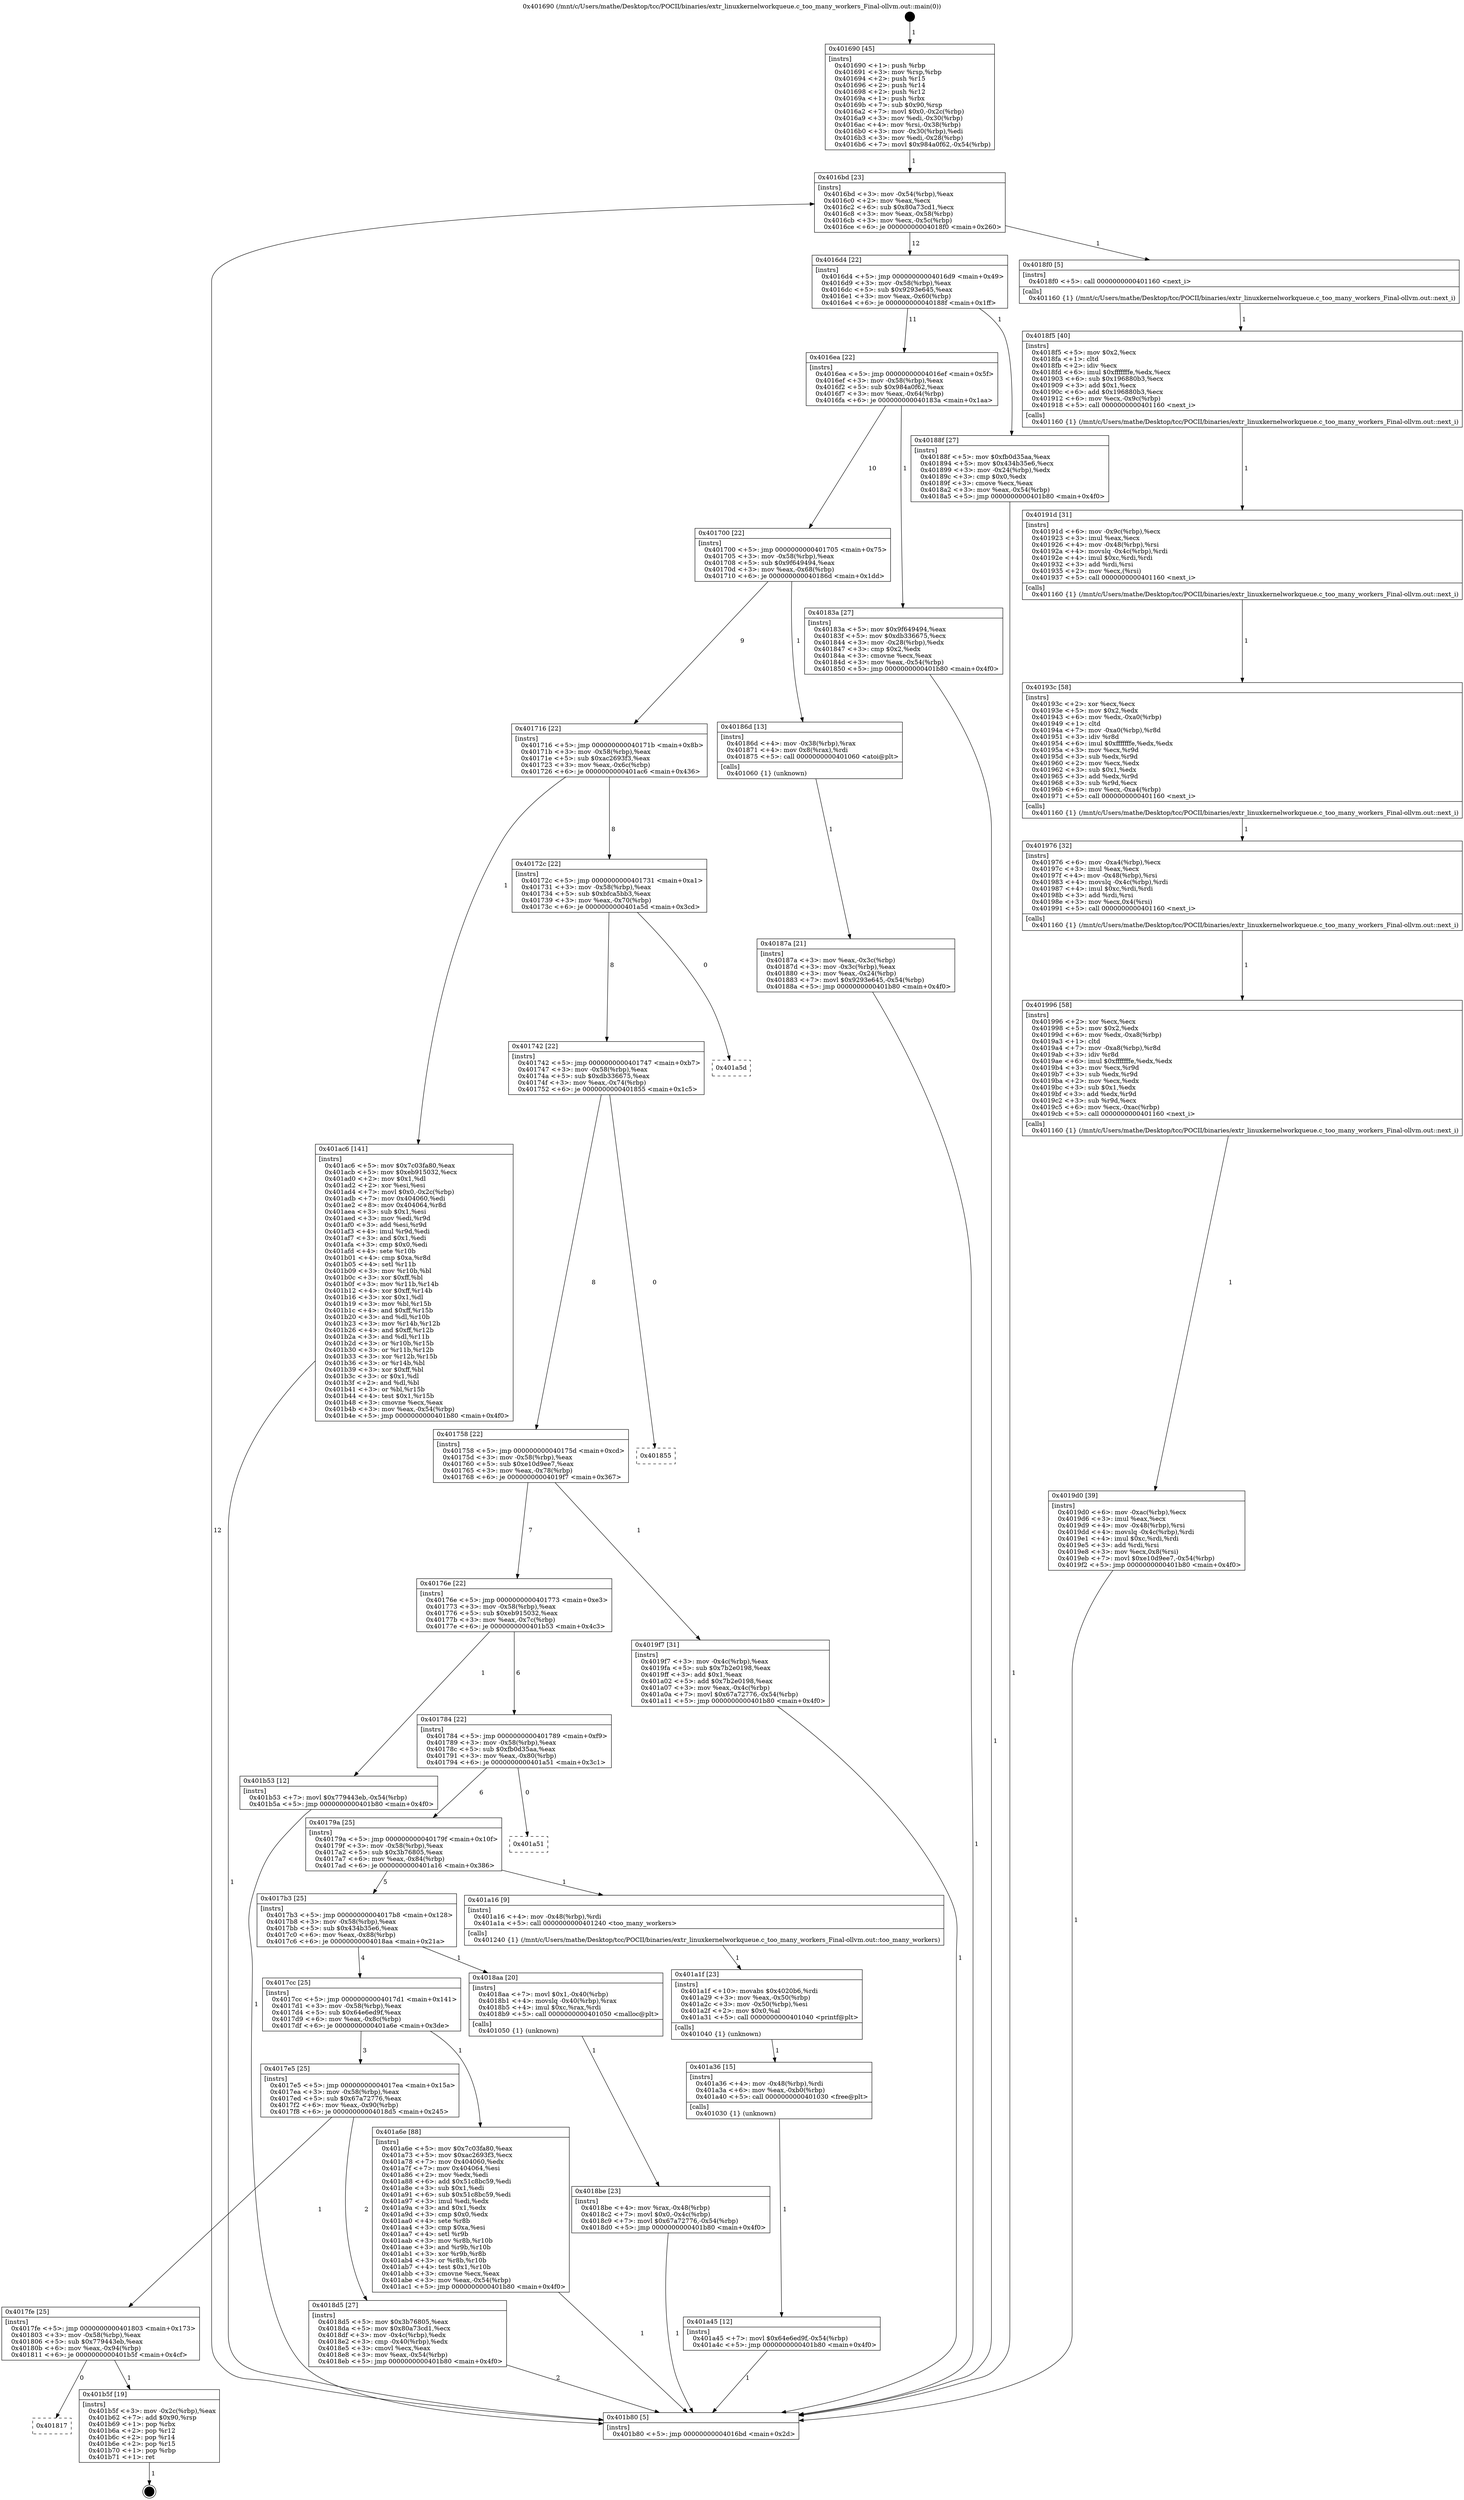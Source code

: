 digraph "0x401690" {
  label = "0x401690 (/mnt/c/Users/mathe/Desktop/tcc/POCII/binaries/extr_linuxkernelworkqueue.c_too_many_workers_Final-ollvm.out::main(0))"
  labelloc = "t"
  node[shape=record]

  Entry [label="",width=0.3,height=0.3,shape=circle,fillcolor=black,style=filled]
  "0x4016bd" [label="{
     0x4016bd [23]\l
     | [instrs]\l
     &nbsp;&nbsp;0x4016bd \<+3\>: mov -0x54(%rbp),%eax\l
     &nbsp;&nbsp;0x4016c0 \<+2\>: mov %eax,%ecx\l
     &nbsp;&nbsp;0x4016c2 \<+6\>: sub $0x80a73cd1,%ecx\l
     &nbsp;&nbsp;0x4016c8 \<+3\>: mov %eax,-0x58(%rbp)\l
     &nbsp;&nbsp;0x4016cb \<+3\>: mov %ecx,-0x5c(%rbp)\l
     &nbsp;&nbsp;0x4016ce \<+6\>: je 00000000004018f0 \<main+0x260\>\l
  }"]
  "0x4018f0" [label="{
     0x4018f0 [5]\l
     | [instrs]\l
     &nbsp;&nbsp;0x4018f0 \<+5\>: call 0000000000401160 \<next_i\>\l
     | [calls]\l
     &nbsp;&nbsp;0x401160 \{1\} (/mnt/c/Users/mathe/Desktop/tcc/POCII/binaries/extr_linuxkernelworkqueue.c_too_many_workers_Final-ollvm.out::next_i)\l
  }"]
  "0x4016d4" [label="{
     0x4016d4 [22]\l
     | [instrs]\l
     &nbsp;&nbsp;0x4016d4 \<+5\>: jmp 00000000004016d9 \<main+0x49\>\l
     &nbsp;&nbsp;0x4016d9 \<+3\>: mov -0x58(%rbp),%eax\l
     &nbsp;&nbsp;0x4016dc \<+5\>: sub $0x9293e645,%eax\l
     &nbsp;&nbsp;0x4016e1 \<+3\>: mov %eax,-0x60(%rbp)\l
     &nbsp;&nbsp;0x4016e4 \<+6\>: je 000000000040188f \<main+0x1ff\>\l
  }"]
  Exit [label="",width=0.3,height=0.3,shape=circle,fillcolor=black,style=filled,peripheries=2]
  "0x40188f" [label="{
     0x40188f [27]\l
     | [instrs]\l
     &nbsp;&nbsp;0x40188f \<+5\>: mov $0xfb0d35aa,%eax\l
     &nbsp;&nbsp;0x401894 \<+5\>: mov $0x434b35e6,%ecx\l
     &nbsp;&nbsp;0x401899 \<+3\>: mov -0x24(%rbp),%edx\l
     &nbsp;&nbsp;0x40189c \<+3\>: cmp $0x0,%edx\l
     &nbsp;&nbsp;0x40189f \<+3\>: cmove %ecx,%eax\l
     &nbsp;&nbsp;0x4018a2 \<+3\>: mov %eax,-0x54(%rbp)\l
     &nbsp;&nbsp;0x4018a5 \<+5\>: jmp 0000000000401b80 \<main+0x4f0\>\l
  }"]
  "0x4016ea" [label="{
     0x4016ea [22]\l
     | [instrs]\l
     &nbsp;&nbsp;0x4016ea \<+5\>: jmp 00000000004016ef \<main+0x5f\>\l
     &nbsp;&nbsp;0x4016ef \<+3\>: mov -0x58(%rbp),%eax\l
     &nbsp;&nbsp;0x4016f2 \<+5\>: sub $0x984a0f62,%eax\l
     &nbsp;&nbsp;0x4016f7 \<+3\>: mov %eax,-0x64(%rbp)\l
     &nbsp;&nbsp;0x4016fa \<+6\>: je 000000000040183a \<main+0x1aa\>\l
  }"]
  "0x401817" [label="{
     0x401817\l
  }", style=dashed]
  "0x40183a" [label="{
     0x40183a [27]\l
     | [instrs]\l
     &nbsp;&nbsp;0x40183a \<+5\>: mov $0x9f649494,%eax\l
     &nbsp;&nbsp;0x40183f \<+5\>: mov $0xdb336675,%ecx\l
     &nbsp;&nbsp;0x401844 \<+3\>: mov -0x28(%rbp),%edx\l
     &nbsp;&nbsp;0x401847 \<+3\>: cmp $0x2,%edx\l
     &nbsp;&nbsp;0x40184a \<+3\>: cmovne %ecx,%eax\l
     &nbsp;&nbsp;0x40184d \<+3\>: mov %eax,-0x54(%rbp)\l
     &nbsp;&nbsp;0x401850 \<+5\>: jmp 0000000000401b80 \<main+0x4f0\>\l
  }"]
  "0x401700" [label="{
     0x401700 [22]\l
     | [instrs]\l
     &nbsp;&nbsp;0x401700 \<+5\>: jmp 0000000000401705 \<main+0x75\>\l
     &nbsp;&nbsp;0x401705 \<+3\>: mov -0x58(%rbp),%eax\l
     &nbsp;&nbsp;0x401708 \<+5\>: sub $0x9f649494,%eax\l
     &nbsp;&nbsp;0x40170d \<+3\>: mov %eax,-0x68(%rbp)\l
     &nbsp;&nbsp;0x401710 \<+6\>: je 000000000040186d \<main+0x1dd\>\l
  }"]
  "0x401b80" [label="{
     0x401b80 [5]\l
     | [instrs]\l
     &nbsp;&nbsp;0x401b80 \<+5\>: jmp 00000000004016bd \<main+0x2d\>\l
  }"]
  "0x401690" [label="{
     0x401690 [45]\l
     | [instrs]\l
     &nbsp;&nbsp;0x401690 \<+1\>: push %rbp\l
     &nbsp;&nbsp;0x401691 \<+3\>: mov %rsp,%rbp\l
     &nbsp;&nbsp;0x401694 \<+2\>: push %r15\l
     &nbsp;&nbsp;0x401696 \<+2\>: push %r14\l
     &nbsp;&nbsp;0x401698 \<+2\>: push %r12\l
     &nbsp;&nbsp;0x40169a \<+1\>: push %rbx\l
     &nbsp;&nbsp;0x40169b \<+7\>: sub $0x90,%rsp\l
     &nbsp;&nbsp;0x4016a2 \<+7\>: movl $0x0,-0x2c(%rbp)\l
     &nbsp;&nbsp;0x4016a9 \<+3\>: mov %edi,-0x30(%rbp)\l
     &nbsp;&nbsp;0x4016ac \<+4\>: mov %rsi,-0x38(%rbp)\l
     &nbsp;&nbsp;0x4016b0 \<+3\>: mov -0x30(%rbp),%edi\l
     &nbsp;&nbsp;0x4016b3 \<+3\>: mov %edi,-0x28(%rbp)\l
     &nbsp;&nbsp;0x4016b6 \<+7\>: movl $0x984a0f62,-0x54(%rbp)\l
  }"]
  "0x401b5f" [label="{
     0x401b5f [19]\l
     | [instrs]\l
     &nbsp;&nbsp;0x401b5f \<+3\>: mov -0x2c(%rbp),%eax\l
     &nbsp;&nbsp;0x401b62 \<+7\>: add $0x90,%rsp\l
     &nbsp;&nbsp;0x401b69 \<+1\>: pop %rbx\l
     &nbsp;&nbsp;0x401b6a \<+2\>: pop %r12\l
     &nbsp;&nbsp;0x401b6c \<+2\>: pop %r14\l
     &nbsp;&nbsp;0x401b6e \<+2\>: pop %r15\l
     &nbsp;&nbsp;0x401b70 \<+1\>: pop %rbp\l
     &nbsp;&nbsp;0x401b71 \<+1\>: ret\l
  }"]
  "0x40186d" [label="{
     0x40186d [13]\l
     | [instrs]\l
     &nbsp;&nbsp;0x40186d \<+4\>: mov -0x38(%rbp),%rax\l
     &nbsp;&nbsp;0x401871 \<+4\>: mov 0x8(%rax),%rdi\l
     &nbsp;&nbsp;0x401875 \<+5\>: call 0000000000401060 \<atoi@plt\>\l
     | [calls]\l
     &nbsp;&nbsp;0x401060 \{1\} (unknown)\l
  }"]
  "0x401716" [label="{
     0x401716 [22]\l
     | [instrs]\l
     &nbsp;&nbsp;0x401716 \<+5\>: jmp 000000000040171b \<main+0x8b\>\l
     &nbsp;&nbsp;0x40171b \<+3\>: mov -0x58(%rbp),%eax\l
     &nbsp;&nbsp;0x40171e \<+5\>: sub $0xac2693f3,%eax\l
     &nbsp;&nbsp;0x401723 \<+3\>: mov %eax,-0x6c(%rbp)\l
     &nbsp;&nbsp;0x401726 \<+6\>: je 0000000000401ac6 \<main+0x436\>\l
  }"]
  "0x40187a" [label="{
     0x40187a [21]\l
     | [instrs]\l
     &nbsp;&nbsp;0x40187a \<+3\>: mov %eax,-0x3c(%rbp)\l
     &nbsp;&nbsp;0x40187d \<+3\>: mov -0x3c(%rbp),%eax\l
     &nbsp;&nbsp;0x401880 \<+3\>: mov %eax,-0x24(%rbp)\l
     &nbsp;&nbsp;0x401883 \<+7\>: movl $0x9293e645,-0x54(%rbp)\l
     &nbsp;&nbsp;0x40188a \<+5\>: jmp 0000000000401b80 \<main+0x4f0\>\l
  }"]
  "0x401a45" [label="{
     0x401a45 [12]\l
     | [instrs]\l
     &nbsp;&nbsp;0x401a45 \<+7\>: movl $0x64e6ed9f,-0x54(%rbp)\l
     &nbsp;&nbsp;0x401a4c \<+5\>: jmp 0000000000401b80 \<main+0x4f0\>\l
  }"]
  "0x401ac6" [label="{
     0x401ac6 [141]\l
     | [instrs]\l
     &nbsp;&nbsp;0x401ac6 \<+5\>: mov $0x7c03fa80,%eax\l
     &nbsp;&nbsp;0x401acb \<+5\>: mov $0xeb915032,%ecx\l
     &nbsp;&nbsp;0x401ad0 \<+2\>: mov $0x1,%dl\l
     &nbsp;&nbsp;0x401ad2 \<+2\>: xor %esi,%esi\l
     &nbsp;&nbsp;0x401ad4 \<+7\>: movl $0x0,-0x2c(%rbp)\l
     &nbsp;&nbsp;0x401adb \<+7\>: mov 0x404060,%edi\l
     &nbsp;&nbsp;0x401ae2 \<+8\>: mov 0x404064,%r8d\l
     &nbsp;&nbsp;0x401aea \<+3\>: sub $0x1,%esi\l
     &nbsp;&nbsp;0x401aed \<+3\>: mov %edi,%r9d\l
     &nbsp;&nbsp;0x401af0 \<+3\>: add %esi,%r9d\l
     &nbsp;&nbsp;0x401af3 \<+4\>: imul %r9d,%edi\l
     &nbsp;&nbsp;0x401af7 \<+3\>: and $0x1,%edi\l
     &nbsp;&nbsp;0x401afa \<+3\>: cmp $0x0,%edi\l
     &nbsp;&nbsp;0x401afd \<+4\>: sete %r10b\l
     &nbsp;&nbsp;0x401b01 \<+4\>: cmp $0xa,%r8d\l
     &nbsp;&nbsp;0x401b05 \<+4\>: setl %r11b\l
     &nbsp;&nbsp;0x401b09 \<+3\>: mov %r10b,%bl\l
     &nbsp;&nbsp;0x401b0c \<+3\>: xor $0xff,%bl\l
     &nbsp;&nbsp;0x401b0f \<+3\>: mov %r11b,%r14b\l
     &nbsp;&nbsp;0x401b12 \<+4\>: xor $0xff,%r14b\l
     &nbsp;&nbsp;0x401b16 \<+3\>: xor $0x1,%dl\l
     &nbsp;&nbsp;0x401b19 \<+3\>: mov %bl,%r15b\l
     &nbsp;&nbsp;0x401b1c \<+4\>: and $0xff,%r15b\l
     &nbsp;&nbsp;0x401b20 \<+3\>: and %dl,%r10b\l
     &nbsp;&nbsp;0x401b23 \<+3\>: mov %r14b,%r12b\l
     &nbsp;&nbsp;0x401b26 \<+4\>: and $0xff,%r12b\l
     &nbsp;&nbsp;0x401b2a \<+3\>: and %dl,%r11b\l
     &nbsp;&nbsp;0x401b2d \<+3\>: or %r10b,%r15b\l
     &nbsp;&nbsp;0x401b30 \<+3\>: or %r11b,%r12b\l
     &nbsp;&nbsp;0x401b33 \<+3\>: xor %r12b,%r15b\l
     &nbsp;&nbsp;0x401b36 \<+3\>: or %r14b,%bl\l
     &nbsp;&nbsp;0x401b39 \<+3\>: xor $0xff,%bl\l
     &nbsp;&nbsp;0x401b3c \<+3\>: or $0x1,%dl\l
     &nbsp;&nbsp;0x401b3f \<+2\>: and %dl,%bl\l
     &nbsp;&nbsp;0x401b41 \<+3\>: or %bl,%r15b\l
     &nbsp;&nbsp;0x401b44 \<+4\>: test $0x1,%r15b\l
     &nbsp;&nbsp;0x401b48 \<+3\>: cmovne %ecx,%eax\l
     &nbsp;&nbsp;0x401b4b \<+3\>: mov %eax,-0x54(%rbp)\l
     &nbsp;&nbsp;0x401b4e \<+5\>: jmp 0000000000401b80 \<main+0x4f0\>\l
  }"]
  "0x40172c" [label="{
     0x40172c [22]\l
     | [instrs]\l
     &nbsp;&nbsp;0x40172c \<+5\>: jmp 0000000000401731 \<main+0xa1\>\l
     &nbsp;&nbsp;0x401731 \<+3\>: mov -0x58(%rbp),%eax\l
     &nbsp;&nbsp;0x401734 \<+5\>: sub $0xbfca5bb3,%eax\l
     &nbsp;&nbsp;0x401739 \<+3\>: mov %eax,-0x70(%rbp)\l
     &nbsp;&nbsp;0x40173c \<+6\>: je 0000000000401a5d \<main+0x3cd\>\l
  }"]
  "0x401a36" [label="{
     0x401a36 [15]\l
     | [instrs]\l
     &nbsp;&nbsp;0x401a36 \<+4\>: mov -0x48(%rbp),%rdi\l
     &nbsp;&nbsp;0x401a3a \<+6\>: mov %eax,-0xb0(%rbp)\l
     &nbsp;&nbsp;0x401a40 \<+5\>: call 0000000000401030 \<free@plt\>\l
     | [calls]\l
     &nbsp;&nbsp;0x401030 \{1\} (unknown)\l
  }"]
  "0x401a5d" [label="{
     0x401a5d\l
  }", style=dashed]
  "0x401742" [label="{
     0x401742 [22]\l
     | [instrs]\l
     &nbsp;&nbsp;0x401742 \<+5\>: jmp 0000000000401747 \<main+0xb7\>\l
     &nbsp;&nbsp;0x401747 \<+3\>: mov -0x58(%rbp),%eax\l
     &nbsp;&nbsp;0x40174a \<+5\>: sub $0xdb336675,%eax\l
     &nbsp;&nbsp;0x40174f \<+3\>: mov %eax,-0x74(%rbp)\l
     &nbsp;&nbsp;0x401752 \<+6\>: je 0000000000401855 \<main+0x1c5\>\l
  }"]
  "0x401a1f" [label="{
     0x401a1f [23]\l
     | [instrs]\l
     &nbsp;&nbsp;0x401a1f \<+10\>: movabs $0x4020b6,%rdi\l
     &nbsp;&nbsp;0x401a29 \<+3\>: mov %eax,-0x50(%rbp)\l
     &nbsp;&nbsp;0x401a2c \<+3\>: mov -0x50(%rbp),%esi\l
     &nbsp;&nbsp;0x401a2f \<+2\>: mov $0x0,%al\l
     &nbsp;&nbsp;0x401a31 \<+5\>: call 0000000000401040 \<printf@plt\>\l
     | [calls]\l
     &nbsp;&nbsp;0x401040 \{1\} (unknown)\l
  }"]
  "0x401855" [label="{
     0x401855\l
  }", style=dashed]
  "0x401758" [label="{
     0x401758 [22]\l
     | [instrs]\l
     &nbsp;&nbsp;0x401758 \<+5\>: jmp 000000000040175d \<main+0xcd\>\l
     &nbsp;&nbsp;0x40175d \<+3\>: mov -0x58(%rbp),%eax\l
     &nbsp;&nbsp;0x401760 \<+5\>: sub $0xe10d9ee7,%eax\l
     &nbsp;&nbsp;0x401765 \<+3\>: mov %eax,-0x78(%rbp)\l
     &nbsp;&nbsp;0x401768 \<+6\>: je 00000000004019f7 \<main+0x367\>\l
  }"]
  "0x4019d0" [label="{
     0x4019d0 [39]\l
     | [instrs]\l
     &nbsp;&nbsp;0x4019d0 \<+6\>: mov -0xac(%rbp),%ecx\l
     &nbsp;&nbsp;0x4019d6 \<+3\>: imul %eax,%ecx\l
     &nbsp;&nbsp;0x4019d9 \<+4\>: mov -0x48(%rbp),%rsi\l
     &nbsp;&nbsp;0x4019dd \<+4\>: movslq -0x4c(%rbp),%rdi\l
     &nbsp;&nbsp;0x4019e1 \<+4\>: imul $0xc,%rdi,%rdi\l
     &nbsp;&nbsp;0x4019e5 \<+3\>: add %rdi,%rsi\l
     &nbsp;&nbsp;0x4019e8 \<+3\>: mov %ecx,0x8(%rsi)\l
     &nbsp;&nbsp;0x4019eb \<+7\>: movl $0xe10d9ee7,-0x54(%rbp)\l
     &nbsp;&nbsp;0x4019f2 \<+5\>: jmp 0000000000401b80 \<main+0x4f0\>\l
  }"]
  "0x4019f7" [label="{
     0x4019f7 [31]\l
     | [instrs]\l
     &nbsp;&nbsp;0x4019f7 \<+3\>: mov -0x4c(%rbp),%eax\l
     &nbsp;&nbsp;0x4019fa \<+5\>: sub $0x7b2e0198,%eax\l
     &nbsp;&nbsp;0x4019ff \<+3\>: add $0x1,%eax\l
     &nbsp;&nbsp;0x401a02 \<+5\>: add $0x7b2e0198,%eax\l
     &nbsp;&nbsp;0x401a07 \<+3\>: mov %eax,-0x4c(%rbp)\l
     &nbsp;&nbsp;0x401a0a \<+7\>: movl $0x67a72776,-0x54(%rbp)\l
     &nbsp;&nbsp;0x401a11 \<+5\>: jmp 0000000000401b80 \<main+0x4f0\>\l
  }"]
  "0x40176e" [label="{
     0x40176e [22]\l
     | [instrs]\l
     &nbsp;&nbsp;0x40176e \<+5\>: jmp 0000000000401773 \<main+0xe3\>\l
     &nbsp;&nbsp;0x401773 \<+3\>: mov -0x58(%rbp),%eax\l
     &nbsp;&nbsp;0x401776 \<+5\>: sub $0xeb915032,%eax\l
     &nbsp;&nbsp;0x40177b \<+3\>: mov %eax,-0x7c(%rbp)\l
     &nbsp;&nbsp;0x40177e \<+6\>: je 0000000000401b53 \<main+0x4c3\>\l
  }"]
  "0x401996" [label="{
     0x401996 [58]\l
     | [instrs]\l
     &nbsp;&nbsp;0x401996 \<+2\>: xor %ecx,%ecx\l
     &nbsp;&nbsp;0x401998 \<+5\>: mov $0x2,%edx\l
     &nbsp;&nbsp;0x40199d \<+6\>: mov %edx,-0xa8(%rbp)\l
     &nbsp;&nbsp;0x4019a3 \<+1\>: cltd\l
     &nbsp;&nbsp;0x4019a4 \<+7\>: mov -0xa8(%rbp),%r8d\l
     &nbsp;&nbsp;0x4019ab \<+3\>: idiv %r8d\l
     &nbsp;&nbsp;0x4019ae \<+6\>: imul $0xfffffffe,%edx,%edx\l
     &nbsp;&nbsp;0x4019b4 \<+3\>: mov %ecx,%r9d\l
     &nbsp;&nbsp;0x4019b7 \<+3\>: sub %edx,%r9d\l
     &nbsp;&nbsp;0x4019ba \<+2\>: mov %ecx,%edx\l
     &nbsp;&nbsp;0x4019bc \<+3\>: sub $0x1,%edx\l
     &nbsp;&nbsp;0x4019bf \<+3\>: add %edx,%r9d\l
     &nbsp;&nbsp;0x4019c2 \<+3\>: sub %r9d,%ecx\l
     &nbsp;&nbsp;0x4019c5 \<+6\>: mov %ecx,-0xac(%rbp)\l
     &nbsp;&nbsp;0x4019cb \<+5\>: call 0000000000401160 \<next_i\>\l
     | [calls]\l
     &nbsp;&nbsp;0x401160 \{1\} (/mnt/c/Users/mathe/Desktop/tcc/POCII/binaries/extr_linuxkernelworkqueue.c_too_many_workers_Final-ollvm.out::next_i)\l
  }"]
  "0x401b53" [label="{
     0x401b53 [12]\l
     | [instrs]\l
     &nbsp;&nbsp;0x401b53 \<+7\>: movl $0x779443eb,-0x54(%rbp)\l
     &nbsp;&nbsp;0x401b5a \<+5\>: jmp 0000000000401b80 \<main+0x4f0\>\l
  }"]
  "0x401784" [label="{
     0x401784 [22]\l
     | [instrs]\l
     &nbsp;&nbsp;0x401784 \<+5\>: jmp 0000000000401789 \<main+0xf9\>\l
     &nbsp;&nbsp;0x401789 \<+3\>: mov -0x58(%rbp),%eax\l
     &nbsp;&nbsp;0x40178c \<+5\>: sub $0xfb0d35aa,%eax\l
     &nbsp;&nbsp;0x401791 \<+3\>: mov %eax,-0x80(%rbp)\l
     &nbsp;&nbsp;0x401794 \<+6\>: je 0000000000401a51 \<main+0x3c1\>\l
  }"]
  "0x401976" [label="{
     0x401976 [32]\l
     | [instrs]\l
     &nbsp;&nbsp;0x401976 \<+6\>: mov -0xa4(%rbp),%ecx\l
     &nbsp;&nbsp;0x40197c \<+3\>: imul %eax,%ecx\l
     &nbsp;&nbsp;0x40197f \<+4\>: mov -0x48(%rbp),%rsi\l
     &nbsp;&nbsp;0x401983 \<+4\>: movslq -0x4c(%rbp),%rdi\l
     &nbsp;&nbsp;0x401987 \<+4\>: imul $0xc,%rdi,%rdi\l
     &nbsp;&nbsp;0x40198b \<+3\>: add %rdi,%rsi\l
     &nbsp;&nbsp;0x40198e \<+3\>: mov %ecx,0x4(%rsi)\l
     &nbsp;&nbsp;0x401991 \<+5\>: call 0000000000401160 \<next_i\>\l
     | [calls]\l
     &nbsp;&nbsp;0x401160 \{1\} (/mnt/c/Users/mathe/Desktop/tcc/POCII/binaries/extr_linuxkernelworkqueue.c_too_many_workers_Final-ollvm.out::next_i)\l
  }"]
  "0x401a51" [label="{
     0x401a51\l
  }", style=dashed]
  "0x40179a" [label="{
     0x40179a [25]\l
     | [instrs]\l
     &nbsp;&nbsp;0x40179a \<+5\>: jmp 000000000040179f \<main+0x10f\>\l
     &nbsp;&nbsp;0x40179f \<+3\>: mov -0x58(%rbp),%eax\l
     &nbsp;&nbsp;0x4017a2 \<+5\>: sub $0x3b76805,%eax\l
     &nbsp;&nbsp;0x4017a7 \<+6\>: mov %eax,-0x84(%rbp)\l
     &nbsp;&nbsp;0x4017ad \<+6\>: je 0000000000401a16 \<main+0x386\>\l
  }"]
  "0x40193c" [label="{
     0x40193c [58]\l
     | [instrs]\l
     &nbsp;&nbsp;0x40193c \<+2\>: xor %ecx,%ecx\l
     &nbsp;&nbsp;0x40193e \<+5\>: mov $0x2,%edx\l
     &nbsp;&nbsp;0x401943 \<+6\>: mov %edx,-0xa0(%rbp)\l
     &nbsp;&nbsp;0x401949 \<+1\>: cltd\l
     &nbsp;&nbsp;0x40194a \<+7\>: mov -0xa0(%rbp),%r8d\l
     &nbsp;&nbsp;0x401951 \<+3\>: idiv %r8d\l
     &nbsp;&nbsp;0x401954 \<+6\>: imul $0xfffffffe,%edx,%edx\l
     &nbsp;&nbsp;0x40195a \<+3\>: mov %ecx,%r9d\l
     &nbsp;&nbsp;0x40195d \<+3\>: sub %edx,%r9d\l
     &nbsp;&nbsp;0x401960 \<+2\>: mov %ecx,%edx\l
     &nbsp;&nbsp;0x401962 \<+3\>: sub $0x1,%edx\l
     &nbsp;&nbsp;0x401965 \<+3\>: add %edx,%r9d\l
     &nbsp;&nbsp;0x401968 \<+3\>: sub %r9d,%ecx\l
     &nbsp;&nbsp;0x40196b \<+6\>: mov %ecx,-0xa4(%rbp)\l
     &nbsp;&nbsp;0x401971 \<+5\>: call 0000000000401160 \<next_i\>\l
     | [calls]\l
     &nbsp;&nbsp;0x401160 \{1\} (/mnt/c/Users/mathe/Desktop/tcc/POCII/binaries/extr_linuxkernelworkqueue.c_too_many_workers_Final-ollvm.out::next_i)\l
  }"]
  "0x401a16" [label="{
     0x401a16 [9]\l
     | [instrs]\l
     &nbsp;&nbsp;0x401a16 \<+4\>: mov -0x48(%rbp),%rdi\l
     &nbsp;&nbsp;0x401a1a \<+5\>: call 0000000000401240 \<too_many_workers\>\l
     | [calls]\l
     &nbsp;&nbsp;0x401240 \{1\} (/mnt/c/Users/mathe/Desktop/tcc/POCII/binaries/extr_linuxkernelworkqueue.c_too_many_workers_Final-ollvm.out::too_many_workers)\l
  }"]
  "0x4017b3" [label="{
     0x4017b3 [25]\l
     | [instrs]\l
     &nbsp;&nbsp;0x4017b3 \<+5\>: jmp 00000000004017b8 \<main+0x128\>\l
     &nbsp;&nbsp;0x4017b8 \<+3\>: mov -0x58(%rbp),%eax\l
     &nbsp;&nbsp;0x4017bb \<+5\>: sub $0x434b35e6,%eax\l
     &nbsp;&nbsp;0x4017c0 \<+6\>: mov %eax,-0x88(%rbp)\l
     &nbsp;&nbsp;0x4017c6 \<+6\>: je 00000000004018aa \<main+0x21a\>\l
  }"]
  "0x40191d" [label="{
     0x40191d [31]\l
     | [instrs]\l
     &nbsp;&nbsp;0x40191d \<+6\>: mov -0x9c(%rbp),%ecx\l
     &nbsp;&nbsp;0x401923 \<+3\>: imul %eax,%ecx\l
     &nbsp;&nbsp;0x401926 \<+4\>: mov -0x48(%rbp),%rsi\l
     &nbsp;&nbsp;0x40192a \<+4\>: movslq -0x4c(%rbp),%rdi\l
     &nbsp;&nbsp;0x40192e \<+4\>: imul $0xc,%rdi,%rdi\l
     &nbsp;&nbsp;0x401932 \<+3\>: add %rdi,%rsi\l
     &nbsp;&nbsp;0x401935 \<+2\>: mov %ecx,(%rsi)\l
     &nbsp;&nbsp;0x401937 \<+5\>: call 0000000000401160 \<next_i\>\l
     | [calls]\l
     &nbsp;&nbsp;0x401160 \{1\} (/mnt/c/Users/mathe/Desktop/tcc/POCII/binaries/extr_linuxkernelworkqueue.c_too_many_workers_Final-ollvm.out::next_i)\l
  }"]
  "0x4018aa" [label="{
     0x4018aa [20]\l
     | [instrs]\l
     &nbsp;&nbsp;0x4018aa \<+7\>: movl $0x1,-0x40(%rbp)\l
     &nbsp;&nbsp;0x4018b1 \<+4\>: movslq -0x40(%rbp),%rax\l
     &nbsp;&nbsp;0x4018b5 \<+4\>: imul $0xc,%rax,%rdi\l
     &nbsp;&nbsp;0x4018b9 \<+5\>: call 0000000000401050 \<malloc@plt\>\l
     | [calls]\l
     &nbsp;&nbsp;0x401050 \{1\} (unknown)\l
  }"]
  "0x4017cc" [label="{
     0x4017cc [25]\l
     | [instrs]\l
     &nbsp;&nbsp;0x4017cc \<+5\>: jmp 00000000004017d1 \<main+0x141\>\l
     &nbsp;&nbsp;0x4017d1 \<+3\>: mov -0x58(%rbp),%eax\l
     &nbsp;&nbsp;0x4017d4 \<+5\>: sub $0x64e6ed9f,%eax\l
     &nbsp;&nbsp;0x4017d9 \<+6\>: mov %eax,-0x8c(%rbp)\l
     &nbsp;&nbsp;0x4017df \<+6\>: je 0000000000401a6e \<main+0x3de\>\l
  }"]
  "0x4018be" [label="{
     0x4018be [23]\l
     | [instrs]\l
     &nbsp;&nbsp;0x4018be \<+4\>: mov %rax,-0x48(%rbp)\l
     &nbsp;&nbsp;0x4018c2 \<+7\>: movl $0x0,-0x4c(%rbp)\l
     &nbsp;&nbsp;0x4018c9 \<+7\>: movl $0x67a72776,-0x54(%rbp)\l
     &nbsp;&nbsp;0x4018d0 \<+5\>: jmp 0000000000401b80 \<main+0x4f0\>\l
  }"]
  "0x4018f5" [label="{
     0x4018f5 [40]\l
     | [instrs]\l
     &nbsp;&nbsp;0x4018f5 \<+5\>: mov $0x2,%ecx\l
     &nbsp;&nbsp;0x4018fa \<+1\>: cltd\l
     &nbsp;&nbsp;0x4018fb \<+2\>: idiv %ecx\l
     &nbsp;&nbsp;0x4018fd \<+6\>: imul $0xfffffffe,%edx,%ecx\l
     &nbsp;&nbsp;0x401903 \<+6\>: sub $0x196880b3,%ecx\l
     &nbsp;&nbsp;0x401909 \<+3\>: add $0x1,%ecx\l
     &nbsp;&nbsp;0x40190c \<+6\>: add $0x196880b3,%ecx\l
     &nbsp;&nbsp;0x401912 \<+6\>: mov %ecx,-0x9c(%rbp)\l
     &nbsp;&nbsp;0x401918 \<+5\>: call 0000000000401160 \<next_i\>\l
     | [calls]\l
     &nbsp;&nbsp;0x401160 \{1\} (/mnt/c/Users/mathe/Desktop/tcc/POCII/binaries/extr_linuxkernelworkqueue.c_too_many_workers_Final-ollvm.out::next_i)\l
  }"]
  "0x401a6e" [label="{
     0x401a6e [88]\l
     | [instrs]\l
     &nbsp;&nbsp;0x401a6e \<+5\>: mov $0x7c03fa80,%eax\l
     &nbsp;&nbsp;0x401a73 \<+5\>: mov $0xac2693f3,%ecx\l
     &nbsp;&nbsp;0x401a78 \<+7\>: mov 0x404060,%edx\l
     &nbsp;&nbsp;0x401a7f \<+7\>: mov 0x404064,%esi\l
     &nbsp;&nbsp;0x401a86 \<+2\>: mov %edx,%edi\l
     &nbsp;&nbsp;0x401a88 \<+6\>: add $0x51c8bc59,%edi\l
     &nbsp;&nbsp;0x401a8e \<+3\>: sub $0x1,%edi\l
     &nbsp;&nbsp;0x401a91 \<+6\>: sub $0x51c8bc59,%edi\l
     &nbsp;&nbsp;0x401a97 \<+3\>: imul %edi,%edx\l
     &nbsp;&nbsp;0x401a9a \<+3\>: and $0x1,%edx\l
     &nbsp;&nbsp;0x401a9d \<+3\>: cmp $0x0,%edx\l
     &nbsp;&nbsp;0x401aa0 \<+4\>: sete %r8b\l
     &nbsp;&nbsp;0x401aa4 \<+3\>: cmp $0xa,%esi\l
     &nbsp;&nbsp;0x401aa7 \<+4\>: setl %r9b\l
     &nbsp;&nbsp;0x401aab \<+3\>: mov %r8b,%r10b\l
     &nbsp;&nbsp;0x401aae \<+3\>: and %r9b,%r10b\l
     &nbsp;&nbsp;0x401ab1 \<+3\>: xor %r9b,%r8b\l
     &nbsp;&nbsp;0x401ab4 \<+3\>: or %r8b,%r10b\l
     &nbsp;&nbsp;0x401ab7 \<+4\>: test $0x1,%r10b\l
     &nbsp;&nbsp;0x401abb \<+3\>: cmovne %ecx,%eax\l
     &nbsp;&nbsp;0x401abe \<+3\>: mov %eax,-0x54(%rbp)\l
     &nbsp;&nbsp;0x401ac1 \<+5\>: jmp 0000000000401b80 \<main+0x4f0\>\l
  }"]
  "0x4017e5" [label="{
     0x4017e5 [25]\l
     | [instrs]\l
     &nbsp;&nbsp;0x4017e5 \<+5\>: jmp 00000000004017ea \<main+0x15a\>\l
     &nbsp;&nbsp;0x4017ea \<+3\>: mov -0x58(%rbp),%eax\l
     &nbsp;&nbsp;0x4017ed \<+5\>: sub $0x67a72776,%eax\l
     &nbsp;&nbsp;0x4017f2 \<+6\>: mov %eax,-0x90(%rbp)\l
     &nbsp;&nbsp;0x4017f8 \<+6\>: je 00000000004018d5 \<main+0x245\>\l
  }"]
  "0x4017fe" [label="{
     0x4017fe [25]\l
     | [instrs]\l
     &nbsp;&nbsp;0x4017fe \<+5\>: jmp 0000000000401803 \<main+0x173\>\l
     &nbsp;&nbsp;0x401803 \<+3\>: mov -0x58(%rbp),%eax\l
     &nbsp;&nbsp;0x401806 \<+5\>: sub $0x779443eb,%eax\l
     &nbsp;&nbsp;0x40180b \<+6\>: mov %eax,-0x94(%rbp)\l
     &nbsp;&nbsp;0x401811 \<+6\>: je 0000000000401b5f \<main+0x4cf\>\l
  }"]
  "0x4018d5" [label="{
     0x4018d5 [27]\l
     | [instrs]\l
     &nbsp;&nbsp;0x4018d5 \<+5\>: mov $0x3b76805,%eax\l
     &nbsp;&nbsp;0x4018da \<+5\>: mov $0x80a73cd1,%ecx\l
     &nbsp;&nbsp;0x4018df \<+3\>: mov -0x4c(%rbp),%edx\l
     &nbsp;&nbsp;0x4018e2 \<+3\>: cmp -0x40(%rbp),%edx\l
     &nbsp;&nbsp;0x4018e5 \<+3\>: cmovl %ecx,%eax\l
     &nbsp;&nbsp;0x4018e8 \<+3\>: mov %eax,-0x54(%rbp)\l
     &nbsp;&nbsp;0x4018eb \<+5\>: jmp 0000000000401b80 \<main+0x4f0\>\l
  }"]
  Entry -> "0x401690" [label=" 1"]
  "0x4016bd" -> "0x4018f0" [label=" 1"]
  "0x4016bd" -> "0x4016d4" [label=" 12"]
  "0x401b5f" -> Exit [label=" 1"]
  "0x4016d4" -> "0x40188f" [label=" 1"]
  "0x4016d4" -> "0x4016ea" [label=" 11"]
  "0x4017fe" -> "0x401817" [label=" 0"]
  "0x4016ea" -> "0x40183a" [label=" 1"]
  "0x4016ea" -> "0x401700" [label=" 10"]
  "0x40183a" -> "0x401b80" [label=" 1"]
  "0x401690" -> "0x4016bd" [label=" 1"]
  "0x401b80" -> "0x4016bd" [label=" 12"]
  "0x4017fe" -> "0x401b5f" [label=" 1"]
  "0x401700" -> "0x40186d" [label=" 1"]
  "0x401700" -> "0x401716" [label=" 9"]
  "0x40186d" -> "0x40187a" [label=" 1"]
  "0x40187a" -> "0x401b80" [label=" 1"]
  "0x40188f" -> "0x401b80" [label=" 1"]
  "0x401b53" -> "0x401b80" [label=" 1"]
  "0x401716" -> "0x401ac6" [label=" 1"]
  "0x401716" -> "0x40172c" [label=" 8"]
  "0x401ac6" -> "0x401b80" [label=" 1"]
  "0x40172c" -> "0x401a5d" [label=" 0"]
  "0x40172c" -> "0x401742" [label=" 8"]
  "0x401a6e" -> "0x401b80" [label=" 1"]
  "0x401742" -> "0x401855" [label=" 0"]
  "0x401742" -> "0x401758" [label=" 8"]
  "0x401a45" -> "0x401b80" [label=" 1"]
  "0x401758" -> "0x4019f7" [label=" 1"]
  "0x401758" -> "0x40176e" [label=" 7"]
  "0x401a36" -> "0x401a45" [label=" 1"]
  "0x40176e" -> "0x401b53" [label=" 1"]
  "0x40176e" -> "0x401784" [label=" 6"]
  "0x401a1f" -> "0x401a36" [label=" 1"]
  "0x401784" -> "0x401a51" [label=" 0"]
  "0x401784" -> "0x40179a" [label=" 6"]
  "0x401a16" -> "0x401a1f" [label=" 1"]
  "0x40179a" -> "0x401a16" [label=" 1"]
  "0x40179a" -> "0x4017b3" [label=" 5"]
  "0x4019f7" -> "0x401b80" [label=" 1"]
  "0x4017b3" -> "0x4018aa" [label=" 1"]
  "0x4017b3" -> "0x4017cc" [label=" 4"]
  "0x4018aa" -> "0x4018be" [label=" 1"]
  "0x4018be" -> "0x401b80" [label=" 1"]
  "0x4019d0" -> "0x401b80" [label=" 1"]
  "0x4017cc" -> "0x401a6e" [label=" 1"]
  "0x4017cc" -> "0x4017e5" [label=" 3"]
  "0x401996" -> "0x4019d0" [label=" 1"]
  "0x4017e5" -> "0x4018d5" [label=" 2"]
  "0x4017e5" -> "0x4017fe" [label=" 1"]
  "0x4018d5" -> "0x401b80" [label=" 2"]
  "0x4018f0" -> "0x4018f5" [label=" 1"]
  "0x4018f5" -> "0x40191d" [label=" 1"]
  "0x40191d" -> "0x40193c" [label=" 1"]
  "0x40193c" -> "0x401976" [label=" 1"]
  "0x401976" -> "0x401996" [label=" 1"]
}
